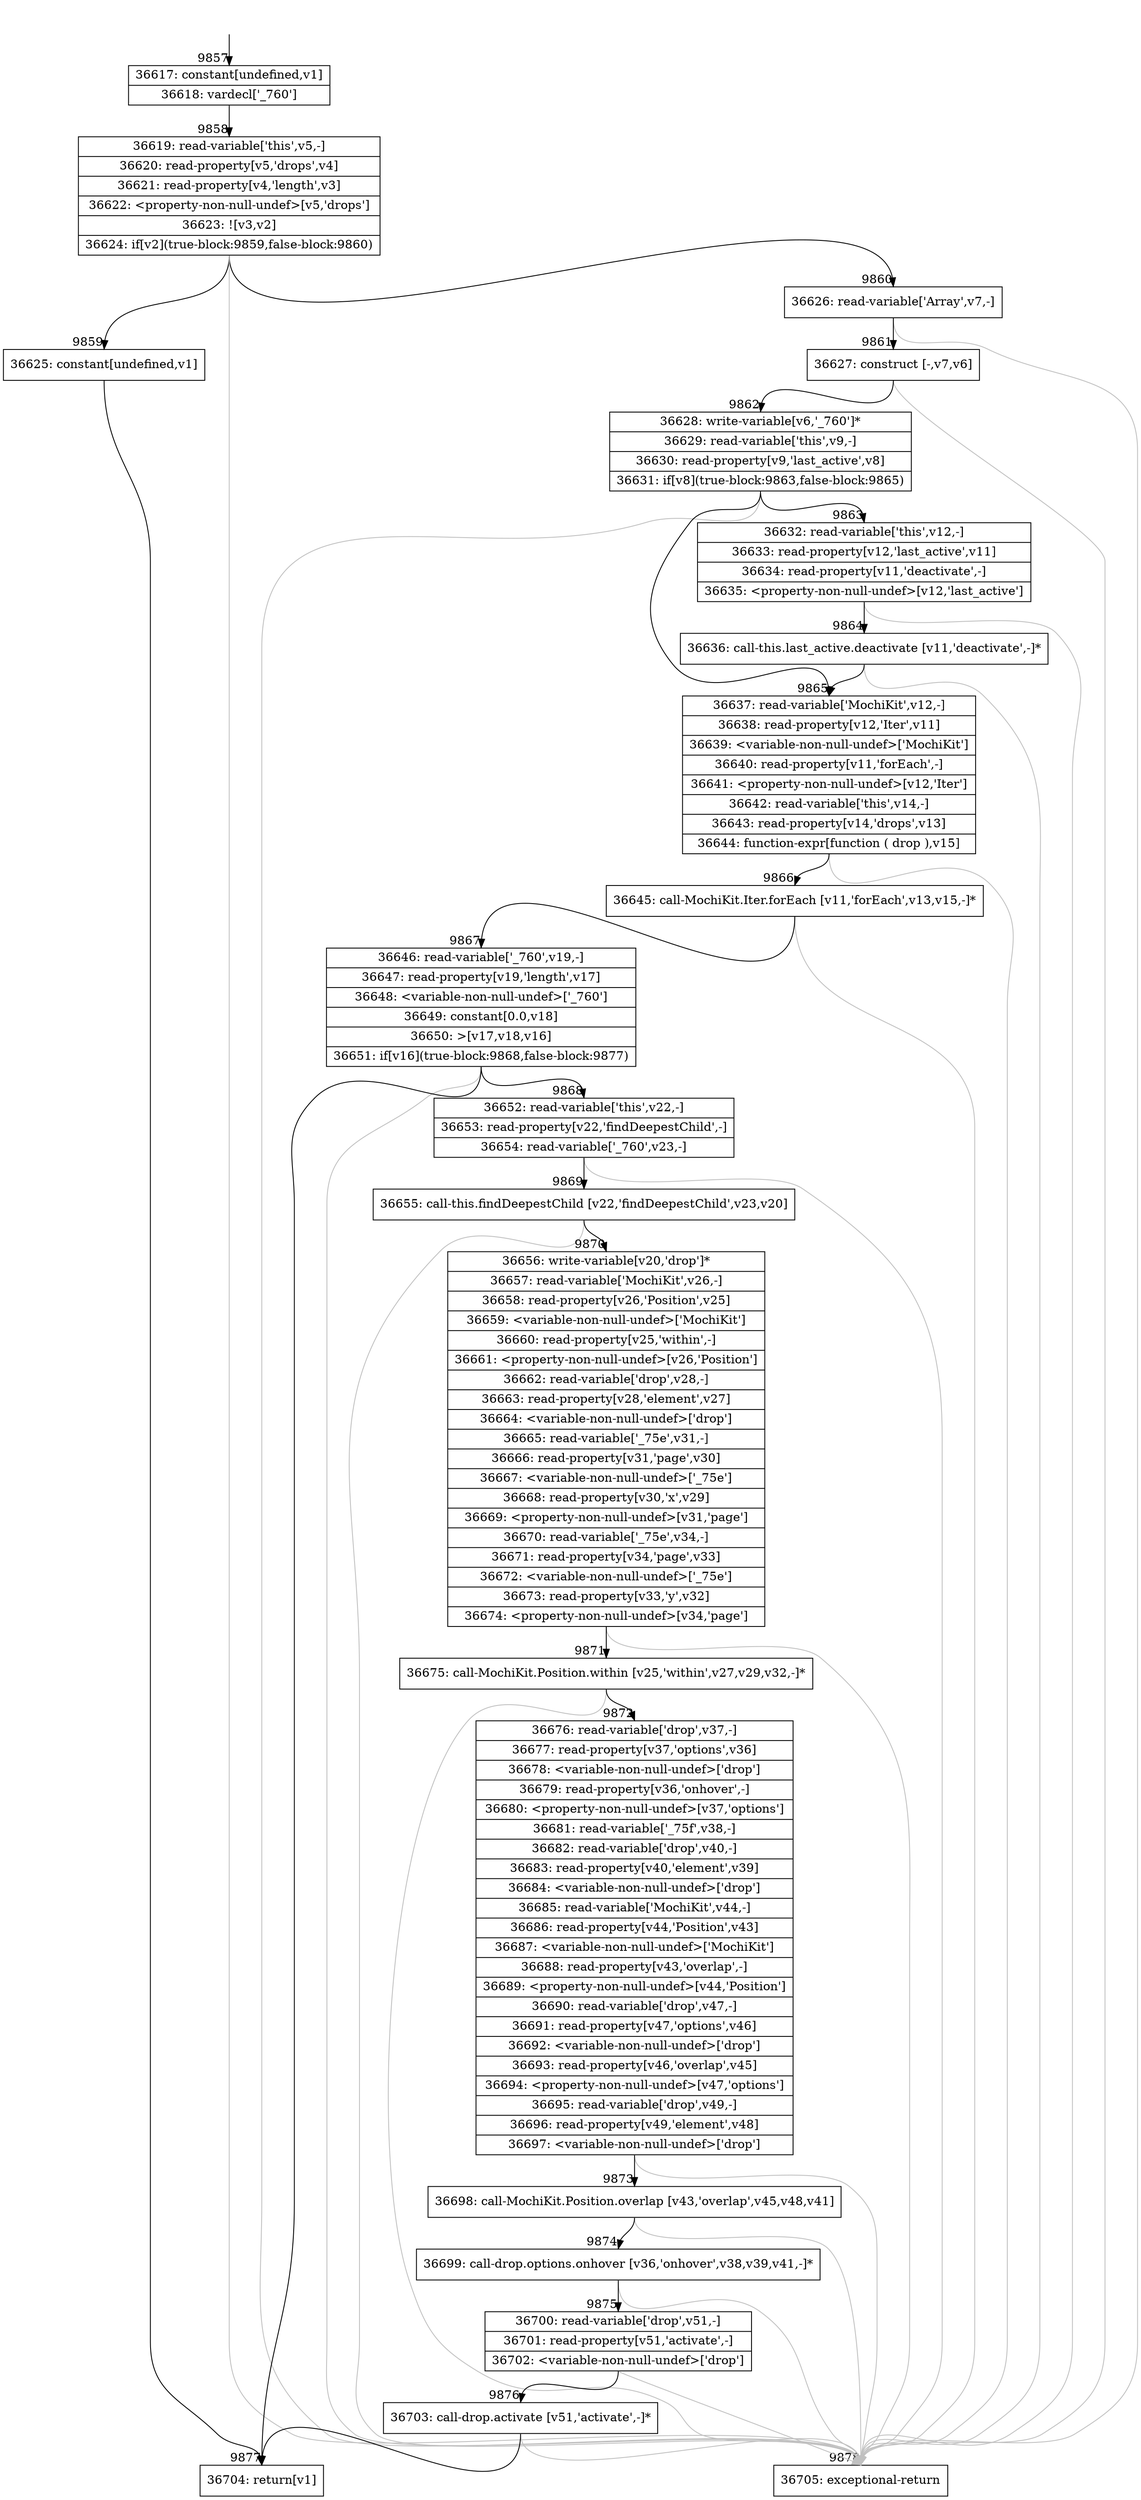 digraph {
rankdir="TD"
BB_entry695[shape=none,label=""];
BB_entry695 -> BB9857 [tailport=s, headport=n, headlabel="    9857"]
BB9857 [shape=record label="{36617: constant[undefined,v1]|36618: vardecl['_760']}" ] 
BB9857 -> BB9858 [tailport=s, headport=n, headlabel="      9858"]
BB9858 [shape=record label="{36619: read-variable['this',v5,-]|36620: read-property[v5,'drops',v4]|36621: read-property[v4,'length',v3]|36622: \<property-non-null-undef\>[v5,'drops']|36623: ![v3,v2]|36624: if[v2](true-block:9859,false-block:9860)}" ] 
BB9858 -> BB9859 [tailport=s, headport=n, headlabel="      9859"]
BB9858 -> BB9860 [tailport=s, headport=n, headlabel="      9860"]
BB9858 -> BB9878 [tailport=s, headport=n, color=gray, headlabel="      9878"]
BB9859 [shape=record label="{36625: constant[undefined,v1]}" ] 
BB9859 -> BB9877 [tailport=s, headport=n, headlabel="      9877"]
BB9860 [shape=record label="{36626: read-variable['Array',v7,-]}" ] 
BB9860 -> BB9861 [tailport=s, headport=n, headlabel="      9861"]
BB9860 -> BB9878 [tailport=s, headport=n, color=gray]
BB9861 [shape=record label="{36627: construct [-,v7,v6]}" ] 
BB9861 -> BB9862 [tailport=s, headport=n, headlabel="      9862"]
BB9861 -> BB9878 [tailport=s, headport=n, color=gray]
BB9862 [shape=record label="{36628: write-variable[v6,'_760']*|36629: read-variable['this',v9,-]|36630: read-property[v9,'last_active',v8]|36631: if[v8](true-block:9863,false-block:9865)}" ] 
BB9862 -> BB9863 [tailport=s, headport=n, headlabel="      9863"]
BB9862 -> BB9865 [tailport=s, headport=n, headlabel="      9865"]
BB9862 -> BB9878 [tailport=s, headport=n, color=gray]
BB9863 [shape=record label="{36632: read-variable['this',v12,-]|36633: read-property[v12,'last_active',v11]|36634: read-property[v11,'deactivate',-]|36635: \<property-non-null-undef\>[v12,'last_active']}" ] 
BB9863 -> BB9864 [tailport=s, headport=n, headlabel="      9864"]
BB9863 -> BB9878 [tailport=s, headport=n, color=gray]
BB9864 [shape=record label="{36636: call-this.last_active.deactivate [v11,'deactivate',-]*}" ] 
BB9864 -> BB9865 [tailport=s, headport=n]
BB9864 -> BB9878 [tailport=s, headport=n, color=gray]
BB9865 [shape=record label="{36637: read-variable['MochiKit',v12,-]|36638: read-property[v12,'Iter',v11]|36639: \<variable-non-null-undef\>['MochiKit']|36640: read-property[v11,'forEach',-]|36641: \<property-non-null-undef\>[v12,'Iter']|36642: read-variable['this',v14,-]|36643: read-property[v14,'drops',v13]|36644: function-expr[function ( drop ),v15]}" ] 
BB9865 -> BB9866 [tailport=s, headport=n, headlabel="      9866"]
BB9865 -> BB9878 [tailport=s, headport=n, color=gray]
BB9866 [shape=record label="{36645: call-MochiKit.Iter.forEach [v11,'forEach',v13,v15,-]*}" ] 
BB9866 -> BB9867 [tailport=s, headport=n, headlabel="      9867"]
BB9866 -> BB9878 [tailport=s, headport=n, color=gray]
BB9867 [shape=record label="{36646: read-variable['_760',v19,-]|36647: read-property[v19,'length',v17]|36648: \<variable-non-null-undef\>['_760']|36649: constant[0.0,v18]|36650: \>[v17,v18,v16]|36651: if[v16](true-block:9868,false-block:9877)}" ] 
BB9867 -> BB9868 [tailport=s, headport=n, headlabel="      9868"]
BB9867 -> BB9877 [tailport=s, headport=n]
BB9867 -> BB9878 [tailport=s, headport=n, color=gray]
BB9868 [shape=record label="{36652: read-variable['this',v22,-]|36653: read-property[v22,'findDeepestChild',-]|36654: read-variable['_760',v23,-]}" ] 
BB9868 -> BB9869 [tailport=s, headport=n, headlabel="      9869"]
BB9868 -> BB9878 [tailport=s, headport=n, color=gray]
BB9869 [shape=record label="{36655: call-this.findDeepestChild [v22,'findDeepestChild',v23,v20]}" ] 
BB9869 -> BB9870 [tailport=s, headport=n, headlabel="      9870"]
BB9869 -> BB9878 [tailport=s, headport=n, color=gray]
BB9870 [shape=record label="{36656: write-variable[v20,'drop']*|36657: read-variable['MochiKit',v26,-]|36658: read-property[v26,'Position',v25]|36659: \<variable-non-null-undef\>['MochiKit']|36660: read-property[v25,'within',-]|36661: \<property-non-null-undef\>[v26,'Position']|36662: read-variable['drop',v28,-]|36663: read-property[v28,'element',v27]|36664: \<variable-non-null-undef\>['drop']|36665: read-variable['_75e',v31,-]|36666: read-property[v31,'page',v30]|36667: \<variable-non-null-undef\>['_75e']|36668: read-property[v30,'x',v29]|36669: \<property-non-null-undef\>[v31,'page']|36670: read-variable['_75e',v34,-]|36671: read-property[v34,'page',v33]|36672: \<variable-non-null-undef\>['_75e']|36673: read-property[v33,'y',v32]|36674: \<property-non-null-undef\>[v34,'page']}" ] 
BB9870 -> BB9871 [tailport=s, headport=n, headlabel="      9871"]
BB9870 -> BB9878 [tailport=s, headport=n, color=gray]
BB9871 [shape=record label="{36675: call-MochiKit.Position.within [v25,'within',v27,v29,v32,-]*}" ] 
BB9871 -> BB9872 [tailport=s, headport=n, headlabel="      9872"]
BB9871 -> BB9878 [tailport=s, headport=n, color=gray]
BB9872 [shape=record label="{36676: read-variable['drop',v37,-]|36677: read-property[v37,'options',v36]|36678: \<variable-non-null-undef\>['drop']|36679: read-property[v36,'onhover',-]|36680: \<property-non-null-undef\>[v37,'options']|36681: read-variable['_75f',v38,-]|36682: read-variable['drop',v40,-]|36683: read-property[v40,'element',v39]|36684: \<variable-non-null-undef\>['drop']|36685: read-variable['MochiKit',v44,-]|36686: read-property[v44,'Position',v43]|36687: \<variable-non-null-undef\>['MochiKit']|36688: read-property[v43,'overlap',-]|36689: \<property-non-null-undef\>[v44,'Position']|36690: read-variable['drop',v47,-]|36691: read-property[v47,'options',v46]|36692: \<variable-non-null-undef\>['drop']|36693: read-property[v46,'overlap',v45]|36694: \<property-non-null-undef\>[v47,'options']|36695: read-variable['drop',v49,-]|36696: read-property[v49,'element',v48]|36697: \<variable-non-null-undef\>['drop']}" ] 
BB9872 -> BB9873 [tailport=s, headport=n, headlabel="      9873"]
BB9872 -> BB9878 [tailport=s, headport=n, color=gray]
BB9873 [shape=record label="{36698: call-MochiKit.Position.overlap [v43,'overlap',v45,v48,v41]}" ] 
BB9873 -> BB9874 [tailport=s, headport=n, headlabel="      9874"]
BB9873 -> BB9878 [tailport=s, headport=n, color=gray]
BB9874 [shape=record label="{36699: call-drop.options.onhover [v36,'onhover',v38,v39,v41,-]*}" ] 
BB9874 -> BB9875 [tailport=s, headport=n, headlabel="      9875"]
BB9874 -> BB9878 [tailport=s, headport=n, color=gray]
BB9875 [shape=record label="{36700: read-variable['drop',v51,-]|36701: read-property[v51,'activate',-]|36702: \<variable-non-null-undef\>['drop']}" ] 
BB9875 -> BB9876 [tailport=s, headport=n, headlabel="      9876"]
BB9875 -> BB9878 [tailport=s, headport=n, color=gray]
BB9876 [shape=record label="{36703: call-drop.activate [v51,'activate',-]*}" ] 
BB9876 -> BB9877 [tailport=s, headport=n]
BB9876 -> BB9878 [tailport=s, headport=n, color=gray]
BB9877 [shape=record label="{36704: return[v1]}" ] 
BB9878 [shape=record label="{36705: exceptional-return}" ] 
//#$~ 6961
}
